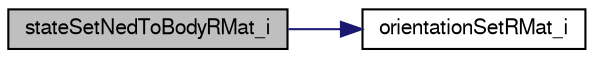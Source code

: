 digraph "stateSetNedToBodyRMat_i"
{
  edge [fontname="FreeSans",fontsize="10",labelfontname="FreeSans",labelfontsize="10"];
  node [fontname="FreeSans",fontsize="10",shape=record];
  rankdir="LR";
  Node1 [label="stateSetNedToBodyRMat_i",height=0.2,width=0.4,color="black", fillcolor="grey75", style="filled", fontcolor="black"];
  Node1 -> Node2 [color="midnightblue",fontsize="10",style="solid",fontname="FreeSans"];
  Node2 [label="orientationSetRMat_i",height=0.2,width=0.4,color="black", fillcolor="white", style="filled",URL="$group__math__orientation__representation.html#gad65752ee2fd524adefea88180fac375d",tooltip="Set vehicle body attitude from rotation matrix (int). "];
}
